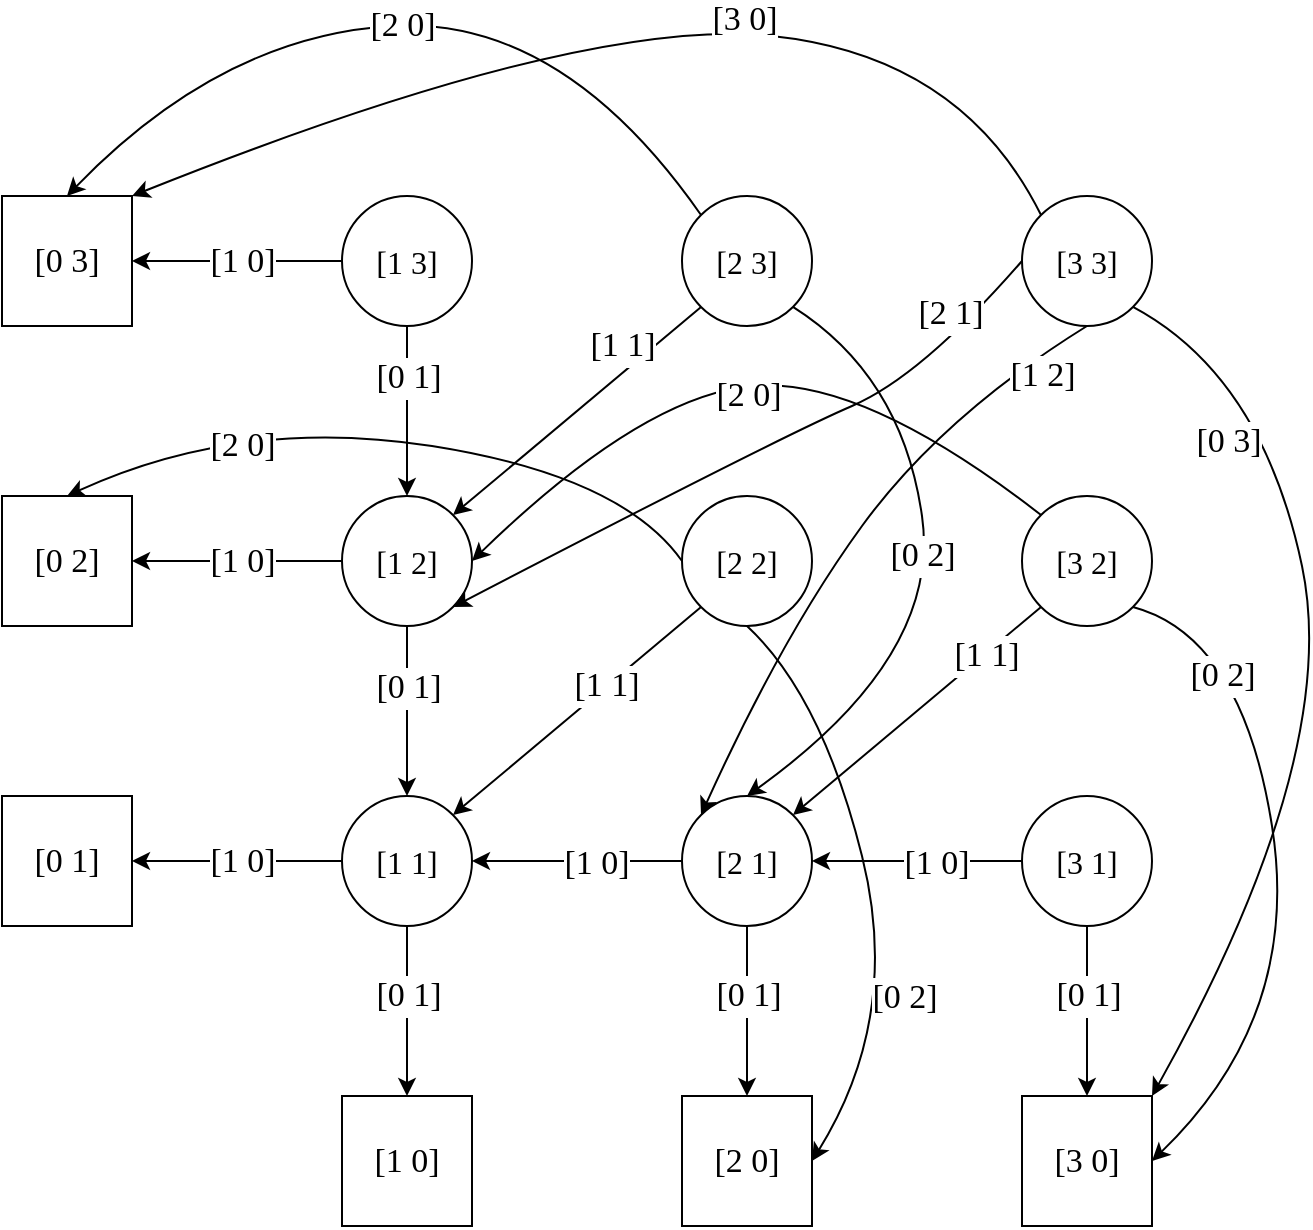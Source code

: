 <mxfile version="14.9.0"><diagram id="LHmz-3jESWEuP7y_V9xO" name="Page-1"><mxGraphModel dx="1422" dy="692" grid="1" gridSize="10" guides="1" tooltips="1" connect="1" arrows="1" fold="1" page="1" pageScale="1" pageWidth="850" pageHeight="1100" math="0" shadow="0"><root><mxCell id="0"/><mxCell id="1" parent="0"/><mxCell id="qUGKz06C6sTsFULP4qC0-1" value="&lt;p style=&quot;font-size: 16px&quot;&gt;&lt;font face=&quot;Lucida Console&quot;&gt;[3 3]&lt;/font&gt;&lt;/p&gt;" style="ellipse;whiteSpace=wrap;html=1;aspect=fixed;" vertex="1" parent="1"><mxGeometry x="660" y="190" width="65" height="65" as="geometry"/></mxCell><mxCell id="qUGKz06C6sTsFULP4qC0-2" value="&lt;p style=&quot;font-size: 16px&quot;&gt;&lt;font face=&quot;Lucida Console&quot;&gt;[2 3]&lt;/font&gt;&lt;/p&gt;" style="ellipse;whiteSpace=wrap;html=1;aspect=fixed;" vertex="1" parent="1"><mxGeometry x="490" y="190" width="65" height="65" as="geometry"/></mxCell><mxCell id="qUGKz06C6sTsFULP4qC0-3" value="&lt;p style=&quot;font-size: 16px&quot;&gt;&lt;font face=&quot;Lucida Console&quot;&gt;[1 3]&lt;/font&gt;&lt;/p&gt;" style="ellipse;whiteSpace=wrap;html=1;aspect=fixed;" vertex="1" parent="1"><mxGeometry x="320" y="190" width="65" height="65" as="geometry"/></mxCell><mxCell id="qUGKz06C6sTsFULP4qC0-5" value="&lt;p style=&quot;font-size: 16px&quot;&gt;&lt;font face=&quot;Lucida Console&quot;&gt;[3 2]&lt;/font&gt;&lt;/p&gt;" style="ellipse;whiteSpace=wrap;html=1;aspect=fixed;" vertex="1" parent="1"><mxGeometry x="660" y="340" width="65" height="65" as="geometry"/></mxCell><mxCell id="qUGKz06C6sTsFULP4qC0-6" value="&lt;p style=&quot;font-size: 16px&quot;&gt;&lt;font face=&quot;Lucida Console&quot;&gt;[3 1]&lt;/font&gt;&lt;/p&gt;" style="ellipse;whiteSpace=wrap;html=1;aspect=fixed;" vertex="1" parent="1"><mxGeometry x="660" y="490" width="65" height="65" as="geometry"/></mxCell><mxCell id="qUGKz06C6sTsFULP4qC0-7" value="&lt;p style=&quot;font-size: 16px&quot;&gt;&lt;font face=&quot;Lucida Console&quot;&gt;[2 2]&lt;/font&gt;&lt;/p&gt;" style="ellipse;whiteSpace=wrap;html=1;aspect=fixed;" vertex="1" parent="1"><mxGeometry x="490" y="340" width="65" height="65" as="geometry"/></mxCell><mxCell id="qUGKz06C6sTsFULP4qC0-8" value="&lt;font face=&quot;Lucida Console&quot; style=&quot;font-size: 17px;&quot;&gt;[0 3]&lt;/font&gt;" style="whiteSpace=wrap;html=1;aspect=fixed;fontSize=17;" vertex="1" parent="1"><mxGeometry x="150" y="190" width="65" height="65" as="geometry"/></mxCell><mxCell id="qUGKz06C6sTsFULP4qC0-9" value="&lt;font face=&quot;Lucida Console&quot; style=&quot;font-size: 17px&quot;&gt;[3 0]&lt;/font&gt;" style="whiteSpace=wrap;html=1;aspect=fixed;fontSize=17;" vertex="1" parent="1"><mxGeometry x="660" y="640" width="65" height="65" as="geometry"/></mxCell><mxCell id="qUGKz06C6sTsFULP4qC0-10" value="&lt;font face=&quot;Lucida Console&quot; style=&quot;font-size: 17px&quot;&gt;[2 0]&lt;/font&gt;" style="whiteSpace=wrap;html=1;aspect=fixed;fontSize=17;" vertex="1" parent="1"><mxGeometry x="490" y="640" width="65" height="65" as="geometry"/></mxCell><mxCell id="qUGKz06C6sTsFULP4qC0-11" value="&lt;font face=&quot;Lucida Console&quot; style=&quot;font-size: 17px&quot;&gt;[1 0]&lt;/font&gt;" style="whiteSpace=wrap;html=1;aspect=fixed;fontSize=17;" vertex="1" parent="1"><mxGeometry x="320" y="640" width="65" height="65" as="geometry"/></mxCell><mxCell id="qUGKz06C6sTsFULP4qC0-12" value="&lt;font face=&quot;Lucida Console&quot; style=&quot;font-size: 17px&quot;&gt;[0 2]&lt;/font&gt;" style="whiteSpace=wrap;html=1;aspect=fixed;fontSize=17;" vertex="1" parent="1"><mxGeometry x="150" y="340" width="65" height="65" as="geometry"/></mxCell><mxCell id="qUGKz06C6sTsFULP4qC0-13" value="&lt;font face=&quot;Lucida Console&quot; style=&quot;font-size: 17px&quot;&gt;[0 1]&lt;/font&gt;" style="whiteSpace=wrap;html=1;aspect=fixed;fontSize=17;" vertex="1" parent="1"><mxGeometry x="150" y="490" width="65" height="65" as="geometry"/></mxCell><mxCell id="qUGKz06C6sTsFULP4qC0-14" value="&lt;p style=&quot;font-size: 16px&quot;&gt;&lt;font face=&quot;Lucida Console&quot;&gt;[1 2]&lt;/font&gt;&lt;/p&gt;" style="ellipse;whiteSpace=wrap;html=1;aspect=fixed;" vertex="1" parent="1"><mxGeometry x="320" y="340" width="65" height="65" as="geometry"/></mxCell><mxCell id="qUGKz06C6sTsFULP4qC0-15" value="&lt;p style=&quot;font-size: 16px&quot;&gt;&lt;font face=&quot;Lucida Console&quot;&gt;[2 1]&lt;/font&gt;&lt;/p&gt;" style="ellipse;whiteSpace=wrap;html=1;aspect=fixed;" vertex="1" parent="1"><mxGeometry x="490" y="490" width="65" height="65" as="geometry"/></mxCell><mxCell id="qUGKz06C6sTsFULP4qC0-16" value="&lt;p style=&quot;font-size: 16px&quot;&gt;&lt;font face=&quot;Lucida Console&quot;&gt;[1 1]&lt;/font&gt;&lt;/p&gt;" style="ellipse;whiteSpace=wrap;html=1;aspect=fixed;" vertex="1" parent="1"><mxGeometry x="320" y="490" width="65" height="65" as="geometry"/></mxCell><mxCell id="qUGKz06C6sTsFULP4qC0-19" value="" style="endArrow=classic;html=1;fontSize=17;exitX=0;exitY=1;exitDx=0;exitDy=0;entryX=1;entryY=0;entryDx=0;entryDy=0;" edge="1" parent="1" source="qUGKz06C6sTsFULP4qC0-7" target="qUGKz06C6sTsFULP4qC0-16"><mxGeometry width="50" height="50" relative="1" as="geometry"><mxPoint x="489.999" y="400.001" as="sourcePoint"/><mxPoint x="365.961" y="504.039" as="targetPoint"/></mxGeometry></mxCell><mxCell id="qUGKz06C6sTsFULP4qC0-48" value="&lt;font face=&quot;Lucida Console&quot;&gt;[1 1]&lt;/font&gt;" style="edgeLabel;html=1;align=center;verticalAlign=middle;resizable=0;points=[];fontSize=17;" vertex="1" connectable="0" parent="qUGKz06C6sTsFULP4qC0-19"><mxGeometry x="-0.254" relative="1" as="geometry"><mxPoint x="-1" as="offset"/></mxGeometry></mxCell><mxCell id="qUGKz06C6sTsFULP4qC0-20" value="" style="endArrow=classic;html=1;fontSize=17;exitX=0.5;exitY=1;exitDx=0;exitDy=0;entryX=0.5;entryY=0;entryDx=0;entryDy=0;" edge="1" parent="1" source="qUGKz06C6sTsFULP4qC0-16" target="qUGKz06C6sTsFULP4qC0-11"><mxGeometry width="50" height="50" relative="1" as="geometry"><mxPoint x="689.519" y="265.481" as="sourcePoint"/><mxPoint x="565.481" y="369.519" as="targetPoint"/></mxGeometry></mxCell><mxCell id="qUGKz06C6sTsFULP4qC0-43" value="&lt;font face=&quot;Lucida Console&quot;&gt;[0 1]&lt;/font&gt;" style="edgeLabel;html=1;align=center;verticalAlign=middle;resizable=0;points=[];fontSize=17;" vertex="1" connectable="0" parent="qUGKz06C6sTsFULP4qC0-20"><mxGeometry x="-0.412" y="-1" relative="1" as="geometry"><mxPoint x="1" y="10" as="offset"/></mxGeometry></mxCell><mxCell id="qUGKz06C6sTsFULP4qC0-21" value="" style="endArrow=classic;html=1;fontSize=17;exitX=0;exitY=0.5;exitDx=0;exitDy=0;entryX=1;entryY=0.5;entryDx=0;entryDy=0;" edge="1" parent="1" source="qUGKz06C6sTsFULP4qC0-16" target="qUGKz06C6sTsFULP4qC0-13"><mxGeometry width="50" height="50" relative="1" as="geometry"><mxPoint x="384.999" y="405.001" as="sourcePoint"/><mxPoint x="250" y="520" as="targetPoint"/></mxGeometry></mxCell><mxCell id="qUGKz06C6sTsFULP4qC0-44" value="&lt;font face=&quot;Lucida Console&quot;&gt;[1 0]&lt;/font&gt;" style="edgeLabel;html=1;align=center;verticalAlign=middle;resizable=0;points=[];fontSize=17;" vertex="1" connectable="0" parent="qUGKz06C6sTsFULP4qC0-21"><mxGeometry x="-0.238" y="3" relative="1" as="geometry"><mxPoint x="-10" y="-3" as="offset"/></mxGeometry></mxCell><mxCell id="qUGKz06C6sTsFULP4qC0-22" value="" style="endArrow=classic;html=1;fontSize=17;exitX=0.5;exitY=1;exitDx=0;exitDy=0;entryX=0.5;entryY=0;entryDx=0;entryDy=0;" edge="1" parent="1" source="qUGKz06C6sTsFULP4qC0-15" target="qUGKz06C6sTsFULP4qC0-10"><mxGeometry width="50" height="50" relative="1" as="geometry"><mxPoint x="709.519" y="285.481" as="sourcePoint"/><mxPoint x="585.481" y="389.519" as="targetPoint"/></mxGeometry></mxCell><mxCell id="qUGKz06C6sTsFULP4qC0-42" value="&lt;font face=&quot;Lucida Console&quot;&gt;[0 1]&lt;/font&gt;" style="edgeLabel;html=1;align=center;verticalAlign=middle;resizable=0;points=[];fontSize=17;" vertex="1" connectable="0" parent="qUGKz06C6sTsFULP4qC0-22"><mxGeometry x="-0.412" y="1" relative="1" as="geometry"><mxPoint x="-1" y="10" as="offset"/></mxGeometry></mxCell><mxCell id="qUGKz06C6sTsFULP4qC0-23" value="" style="endArrow=classic;html=1;fontSize=17;exitX=0.5;exitY=1;exitDx=0;exitDy=0;entryX=0.5;entryY=0;entryDx=0;entryDy=0;" edge="1" parent="1" source="qUGKz06C6sTsFULP4qC0-6" target="qUGKz06C6sTsFULP4qC0-9"><mxGeometry width="50" height="50" relative="1" as="geometry"><mxPoint x="719.519" y="295.481" as="sourcePoint"/><mxPoint x="595.481" y="399.519" as="targetPoint"/></mxGeometry></mxCell><mxCell id="qUGKz06C6sTsFULP4qC0-41" value="&lt;font face=&quot;Lucida Console&quot;&gt;[0 1]&lt;/font&gt;" style="edgeLabel;html=1;align=center;verticalAlign=middle;resizable=0;points=[];fontSize=17;" vertex="1" connectable="0" parent="qUGKz06C6sTsFULP4qC0-23"><mxGeometry x="-0.341" y="1" relative="1" as="geometry"><mxPoint x="-1" y="7" as="offset"/></mxGeometry></mxCell><mxCell id="qUGKz06C6sTsFULP4qC0-24" value="" style="endArrow=classic;html=1;fontSize=17;exitX=0;exitY=0.5;exitDx=0;exitDy=0;entryX=1;entryY=0.5;entryDx=0;entryDy=0;" edge="1" parent="1" source="qUGKz06C6sTsFULP4qC0-14" target="qUGKz06C6sTsFULP4qC0-12"><mxGeometry width="50" height="50" relative="1" as="geometry"><mxPoint x="729.519" y="305.481" as="sourcePoint"/><mxPoint x="605.481" y="409.519" as="targetPoint"/></mxGeometry></mxCell><mxCell id="qUGKz06C6sTsFULP4qC0-45" value="&lt;font face=&quot;Lucida Console&quot;&gt;[1 0]&lt;/font&gt;" style="edgeLabel;html=1;align=center;verticalAlign=middle;resizable=0;points=[];fontSize=17;" vertex="1" connectable="0" parent="qUGKz06C6sTsFULP4qC0-24"><mxGeometry x="-0.257" y="-1" relative="1" as="geometry"><mxPoint x="-11" y="1" as="offset"/></mxGeometry></mxCell><mxCell id="qUGKz06C6sTsFULP4qC0-26" value="" style="endArrow=classic;html=1;fontSize=17;exitX=0;exitY=0.5;exitDx=0;exitDy=0;entryX=1;entryY=0.5;entryDx=0;entryDy=0;" edge="1" parent="1" source="qUGKz06C6sTsFULP4qC0-3" target="qUGKz06C6sTsFULP4qC0-8"><mxGeometry width="50" height="50" relative="1" as="geometry"><mxPoint x="320" y="290" as="sourcePoint"/><mxPoint x="215" y="290" as="targetPoint"/></mxGeometry></mxCell><mxCell id="qUGKz06C6sTsFULP4qC0-46" value="&lt;font face=&quot;Lucida Console&quot;&gt;[1 0]&lt;/font&gt;" style="edgeLabel;html=1;align=center;verticalAlign=middle;resizable=0;points=[];fontSize=17;" vertex="1" connectable="0" parent="qUGKz06C6sTsFULP4qC0-26"><mxGeometry x="-0.448" relative="1" as="geometry"><mxPoint x="-21" as="offset"/></mxGeometry></mxCell><mxCell id="qUGKz06C6sTsFULP4qC0-27" value="" style="endArrow=classic;html=1;fontSize=17;exitX=0.5;exitY=1;exitDx=0;exitDy=0;entryX=0.5;entryY=0;entryDx=0;entryDy=0;" edge="1" parent="1" source="qUGKz06C6sTsFULP4qC0-14" target="qUGKz06C6sTsFULP4qC0-16"><mxGeometry width="50" height="50" relative="1" as="geometry"><mxPoint x="340" y="392.5" as="sourcePoint"/><mxPoint x="235" y="392.5" as="targetPoint"/></mxGeometry></mxCell><mxCell id="qUGKz06C6sTsFULP4qC0-52" value="&lt;font face=&quot;Lucida Console&quot;&gt;[0 1]&lt;/font&gt;" style="edgeLabel;html=1;align=center;verticalAlign=middle;resizable=0;points=[];fontSize=17;" vertex="1" connectable="0" parent="qUGKz06C6sTsFULP4qC0-27"><mxGeometry x="-0.271" relative="1" as="geometry"><mxPoint as="offset"/></mxGeometry></mxCell><mxCell id="qUGKz06C6sTsFULP4qC0-28" value="" style="endArrow=classic;html=1;fontSize=17;exitX=0.5;exitY=1;exitDx=0;exitDy=0;entryX=0.5;entryY=0;entryDx=0;entryDy=0;" edge="1" parent="1" source="qUGKz06C6sTsFULP4qC0-3" target="qUGKz06C6sTsFULP4qC0-14"><mxGeometry width="50" height="50" relative="1" as="geometry"><mxPoint x="350" y="402.5" as="sourcePoint"/><mxPoint x="245" y="402.5" as="targetPoint"/></mxGeometry></mxCell><mxCell id="qUGKz06C6sTsFULP4qC0-51" value="&lt;font face=&quot;Lucida Console&quot;&gt;[0 1]&lt;/font&gt;" style="edgeLabel;html=1;align=center;verticalAlign=middle;resizable=0;points=[];fontSize=17;" vertex="1" connectable="0" parent="qUGKz06C6sTsFULP4qC0-28"><mxGeometry x="-0.388" relative="1" as="geometry"><mxPoint as="offset"/></mxGeometry></mxCell><mxCell id="qUGKz06C6sTsFULP4qC0-29" value="" style="endArrow=classic;html=1;fontSize=17;exitX=0;exitY=0.5;exitDx=0;exitDy=0;entryX=1;entryY=0.5;entryDx=0;entryDy=0;" edge="1" parent="1" source="qUGKz06C6sTsFULP4qC0-6" target="qUGKz06C6sTsFULP4qC0-15"><mxGeometry width="50" height="50" relative="1" as="geometry"><mxPoint x="360" y="412.5" as="sourcePoint"/><mxPoint x="550" y="440" as="targetPoint"/></mxGeometry></mxCell><mxCell id="qUGKz06C6sTsFULP4qC0-49" value="&lt;font face=&quot;Lucida Console&quot;&gt;[1 0]&lt;/font&gt;" style="edgeLabel;html=1;align=center;verticalAlign=middle;resizable=0;points=[];fontSize=17;" vertex="1" connectable="0" parent="qUGKz06C6sTsFULP4qC0-29"><mxGeometry x="-0.181" y="1" relative="1" as="geometry"><mxPoint as="offset"/></mxGeometry></mxCell><mxCell id="qUGKz06C6sTsFULP4qC0-30" value="" style="endArrow=classic;html=1;fontSize=17;exitX=0;exitY=0.5;exitDx=0;exitDy=0;entryX=1;entryY=0.5;entryDx=0;entryDy=0;" edge="1" parent="1" source="qUGKz06C6sTsFULP4qC0-15" target="qUGKz06C6sTsFULP4qC0-16"><mxGeometry width="50" height="50" relative="1" as="geometry"><mxPoint x="370" y="422.5" as="sourcePoint"/><mxPoint x="265" y="422.5" as="targetPoint"/></mxGeometry></mxCell><mxCell id="qUGKz06C6sTsFULP4qC0-50" value="&lt;font face=&quot;Lucida Console&quot;&gt;[1 0]&lt;/font&gt;" style="edgeLabel;html=1;align=center;verticalAlign=middle;resizable=0;points=[];fontSize=17;" vertex="1" connectable="0" parent="qUGKz06C6sTsFULP4qC0-30"><mxGeometry x="-0.181" y="1" relative="1" as="geometry"><mxPoint as="offset"/></mxGeometry></mxCell><mxCell id="qUGKz06C6sTsFULP4qC0-31" value="" style="endArrow=classic;html=1;fontSize=17;exitX=0;exitY=1;exitDx=0;exitDy=0;entryX=1;entryY=0;entryDx=0;entryDy=0;" edge="1" parent="1" source="qUGKz06C6sTsFULP4qC0-2" target="qUGKz06C6sTsFULP4qC0-14"><mxGeometry width="50" height="50" relative="1" as="geometry"><mxPoint x="380" y="432.5" as="sourcePoint"/><mxPoint x="275" y="432.5" as="targetPoint"/></mxGeometry></mxCell><mxCell id="qUGKz06C6sTsFULP4qC0-54" value="&lt;font face=&quot;Lucida Console&quot;&gt;[1 1]&lt;/font&gt;" style="edgeLabel;html=1;align=center;verticalAlign=middle;resizable=0;points=[];fontSize=17;" vertex="1" connectable="0" parent="qUGKz06C6sTsFULP4qC0-31"><mxGeometry x="-0.632" relative="1" as="geometry"><mxPoint x="-17" as="offset"/></mxGeometry></mxCell><mxCell id="qUGKz06C6sTsFULP4qC0-32" value="" style="endArrow=classic;html=1;fontSize=17;exitX=0;exitY=1;exitDx=0;exitDy=0;entryX=1;entryY=0;entryDx=0;entryDy=0;" edge="1" parent="1" source="qUGKz06C6sTsFULP4qC0-5" target="qUGKz06C6sTsFULP4qC0-15"><mxGeometry width="50" height="50" relative="1" as="geometry"><mxPoint x="390" y="442.5" as="sourcePoint"/><mxPoint x="285" y="442.5" as="targetPoint"/></mxGeometry></mxCell><mxCell id="qUGKz06C6sTsFULP4qC0-53" value="&lt;font face=&quot;Lucida Console&quot;&gt;[1 1]&lt;/font&gt;" style="edgeLabel;html=1;align=center;verticalAlign=middle;resizable=0;points=[];fontSize=17;" vertex="1" connectable="0" parent="qUGKz06C6sTsFULP4qC0-32"><mxGeometry x="-0.545" y="1" relative="1" as="geometry"><mxPoint as="offset"/></mxGeometry></mxCell><mxCell id="qUGKz06C6sTsFULP4qC0-33" value="" style="curved=1;endArrow=classic;html=1;fontSize=17;exitX=0;exitY=0;exitDx=0;exitDy=0;entryX=1;entryY=0;entryDx=0;entryDy=0;" edge="1" parent="1" source="qUGKz06C6sTsFULP4qC0-1" target="qUGKz06C6sTsFULP4qC0-8"><mxGeometry width="50" height="50" relative="1" as="geometry"><mxPoint x="500" y="130" as="sourcePoint"/><mxPoint x="550" y="80" as="targetPoint"/><Array as="points"><mxPoint x="630" y="120"/><mxPoint x="440" y="100"/></Array></mxGeometry></mxCell><mxCell id="qUGKz06C6sTsFULP4qC0-39" value="&lt;font face=&quot;Lucida Console&quot;&gt;[3 0]&lt;/font&gt;" style="edgeLabel;html=1;align=center;verticalAlign=middle;resizable=0;points=[];fontSize=17;" vertex="1" connectable="0" parent="qUGKz06C6sTsFULP4qC0-33"><mxGeometry x="-0.036" y="-1" relative="1" as="geometry"><mxPoint x="52" as="offset"/></mxGeometry></mxCell><mxCell id="qUGKz06C6sTsFULP4qC0-34" value="" style="curved=1;endArrow=classic;html=1;fontSize=17;exitX=1;exitY=1;exitDx=0;exitDy=0;entryX=1;entryY=0;entryDx=0;entryDy=0;" edge="1" parent="1" source="qUGKz06C6sTsFULP4qC0-1" target="qUGKz06C6sTsFULP4qC0-9"><mxGeometry width="50" height="50" relative="1" as="geometry"><mxPoint x="679.519" y="209.519" as="sourcePoint"/><mxPoint x="362.5" y="200" as="targetPoint"/><Array as="points"><mxPoint x="780" y="280"/><mxPoint x="820" y="470"/></Array></mxGeometry></mxCell><mxCell id="qUGKz06C6sTsFULP4qC0-40" value="&lt;font face=&quot;Lucida Console&quot;&gt;[0 3]&lt;/font&gt;" style="edgeLabel;html=1;align=center;verticalAlign=middle;resizable=0;points=[];fontSize=17;" vertex="1" connectable="0" parent="qUGKz06C6sTsFULP4qC0-34"><mxGeometry x="-0.365" y="-15" relative="1" as="geometry"><mxPoint x="-18" y="-42" as="offset"/></mxGeometry></mxCell><mxCell id="qUGKz06C6sTsFULP4qC0-35" value="&lt;font face=&quot;Lucida Console&quot;&gt;[2 0]&lt;/font&gt;" style="curved=1;endArrow=classic;html=1;fontSize=17;exitX=0;exitY=0;exitDx=0;exitDy=0;entryX=0.5;entryY=0;entryDx=0;entryDy=0;" edge="1" parent="1" source="qUGKz06C6sTsFULP4qC0-2" target="qUGKz06C6sTsFULP4qC0-8"><mxGeometry width="50" height="50" relative="1" as="geometry"><mxPoint x="280" y="120" as="sourcePoint"/><mxPoint x="330" y="70" as="targetPoint"/><Array as="points"><mxPoint x="430" y="100"/><mxPoint x="260" y="110"/></Array></mxGeometry></mxCell><mxCell id="qUGKz06C6sTsFULP4qC0-36" value="" style="curved=1;endArrow=classic;html=1;fontSize=17;exitX=1;exitY=1;exitDx=0;exitDy=0;entryX=1;entryY=0.5;entryDx=0;entryDy=0;" edge="1" parent="1" source="qUGKz06C6sTsFULP4qC0-5" target="qUGKz06C6sTsFULP4qC0-9"><mxGeometry width="50" height="50" relative="1" as="geometry"><mxPoint x="470" y="80" as="sourcePoint"/><mxPoint x="520" y="30" as="targetPoint"/><Array as="points"><mxPoint x="770" y="410"/><mxPoint x="800" y="600"/></Array></mxGeometry></mxCell><mxCell id="qUGKz06C6sTsFULP4qC0-55" value="&lt;font face=&quot;Lucida Console&quot;&gt;[0 2]&lt;/font&gt;" style="edgeLabel;html=1;align=center;verticalAlign=middle;resizable=0;points=[];fontSize=17;" vertex="1" connectable="0" parent="qUGKz06C6sTsFULP4qC0-36"><mxGeometry x="-0.504" y="-8" relative="1" as="geometry"><mxPoint x="-7" y="-12" as="offset"/></mxGeometry></mxCell><mxCell id="qUGKz06C6sTsFULP4qC0-37" value="" style="curved=1;endArrow=classic;html=1;fontSize=17;exitX=1;exitY=1;exitDx=0;exitDy=0;entryX=0.5;entryY=0;entryDx=0;entryDy=0;" edge="1" parent="1" source="qUGKz06C6sTsFULP4qC0-2" target="qUGKz06C6sTsFULP4qC0-15"><mxGeometry width="50" height="50" relative="1" as="geometry"><mxPoint x="140" y="120" as="sourcePoint"/><mxPoint x="190" y="70" as="targetPoint"/><Array as="points"><mxPoint x="600" y="280"/><mxPoint x="620" y="420"/></Array></mxGeometry></mxCell><mxCell id="qUGKz06C6sTsFULP4qC0-56" value="&lt;font face=&quot;Lucida Console&quot;&gt;[0 2]&lt;/font&gt;" style="edgeLabel;html=1;align=center;verticalAlign=middle;resizable=0;points=[];fontSize=17;" vertex="1" connectable="0" parent="qUGKz06C6sTsFULP4qC0-37"><mxGeometry x="-0.31" y="-4" relative="1" as="geometry"><mxPoint x="7" y="42" as="offset"/></mxGeometry></mxCell><mxCell id="qUGKz06C6sTsFULP4qC0-38" value="" style="curved=1;endArrow=classic;html=1;fontSize=17;exitX=0;exitY=0;exitDx=0;exitDy=0;entryX=1;entryY=0.5;entryDx=0;entryDy=0;" edge="1" parent="1" source="qUGKz06C6sTsFULP4qC0-5" target="qUGKz06C6sTsFULP4qC0-14"><mxGeometry width="50" height="50" relative="1" as="geometry"><mxPoint x="120" y="110" as="sourcePoint"/><mxPoint x="170" y="60" as="targetPoint"/><Array as="points"><mxPoint x="580" y="280"/><mxPoint x="470" y="290"/></Array></mxGeometry></mxCell><mxCell id="qUGKz06C6sTsFULP4qC0-57" value="&lt;font face=&quot;Lucida Console&quot;&gt;[2 0]&lt;/font&gt;" style="edgeLabel;html=1;align=center;verticalAlign=middle;resizable=0;points=[];fontSize=17;" vertex="1" connectable="0" parent="qUGKz06C6sTsFULP4qC0-38"><mxGeometry x="-0.143" y="1" relative="1" as="geometry"><mxPoint x="-24" y="6" as="offset"/></mxGeometry></mxCell><mxCell id="qUGKz06C6sTsFULP4qC0-58" value="" style="curved=1;endArrow=classic;html=1;fontSize=17;exitX=0.5;exitY=1;exitDx=0;exitDy=0;entryX=1;entryY=0.5;entryDx=0;entryDy=0;" edge="1" parent="1" source="qUGKz06C6sTsFULP4qC0-7" target="qUGKz06C6sTsFULP4qC0-10"><mxGeometry width="50" height="50" relative="1" as="geometry"><mxPoint x="-20" y="440" as="sourcePoint"/><mxPoint x="30" y="390" as="targetPoint"/><Array as="points"><mxPoint x="560" y="440"/><mxPoint x="600" y="600"/></Array></mxGeometry></mxCell><mxCell id="qUGKz06C6sTsFULP4qC0-60" value="&lt;font face=&quot;Lucida Console&quot;&gt;[0 2]&lt;/font&gt;" style="edgeLabel;html=1;align=center;verticalAlign=middle;resizable=0;points=[];fontSize=17;" vertex="1" connectable="0" parent="qUGKz06C6sTsFULP4qC0-58"><mxGeometry x="0.352" y="-12" relative="1" as="geometry"><mxPoint x="15" as="offset"/></mxGeometry></mxCell><mxCell id="qUGKz06C6sTsFULP4qC0-59" value="" style="curved=1;endArrow=classic;html=1;fontSize=17;exitX=0;exitY=0.5;exitDx=0;exitDy=0;entryX=0.5;entryY=0;entryDx=0;entryDy=0;" edge="1" parent="1" source="qUGKz06C6sTsFULP4qC0-7" target="qUGKz06C6sTsFULP4qC0-12"><mxGeometry width="50" height="50" relative="1" as="geometry"><mxPoint x="70" y="370" as="sourcePoint"/><mxPoint x="120" y="320" as="targetPoint"/><Array as="points"><mxPoint x="460" y="330"/><mxPoint x="270" y="300"/></Array></mxGeometry></mxCell><mxCell id="qUGKz06C6sTsFULP4qC0-61" value="&lt;font face=&quot;Lucida Console&quot;&gt;[2 0]&lt;/font&gt;" style="edgeLabel;html=1;align=center;verticalAlign=middle;resizable=0;points=[];fontSize=17;" vertex="1" connectable="0" parent="qUGKz06C6sTsFULP4qC0-59"><mxGeometry x="0.477" y="13" relative="1" as="geometry"><mxPoint x="1" as="offset"/></mxGeometry></mxCell><mxCell id="qUGKz06C6sTsFULP4qC0-65" value="" style="curved=1;endArrow=classic;html=1;fontSize=17;exitX=0;exitY=0.5;exitDx=0;exitDy=0;entryX=1;entryY=1;entryDx=0;entryDy=0;" edge="1" parent="1" source="qUGKz06C6sTsFULP4qC0-1" target="qUGKz06C6sTsFULP4qC0-14"><mxGeometry width="50" height="50" relative="1" as="geometry"><mxPoint x="170" y="130" as="sourcePoint"/><mxPoint x="120" y="130" as="targetPoint"/><Array as="points"><mxPoint x="610" y="280"/><mxPoint x="540" y="310"/></Array></mxGeometry></mxCell><mxCell id="qUGKz06C6sTsFULP4qC0-67" value="&lt;font face=&quot;Lucida Console&quot;&gt;[2 1]&lt;/font&gt;" style="edgeLabel;html=1;align=center;verticalAlign=middle;resizable=0;points=[];fontSize=17;" vertex="1" connectable="0" parent="qUGKz06C6sTsFULP4qC0-65"><mxGeometry x="-0.689" y="-3" relative="1" as="geometry"><mxPoint y="-11" as="offset"/></mxGeometry></mxCell><mxCell id="qUGKz06C6sTsFULP4qC0-66" value="" style="curved=1;endArrow=classic;html=1;fontSize=17;exitX=0.5;exitY=1;exitDx=0;exitDy=0;entryX=0;entryY=0;entryDx=0;entryDy=0;" edge="1" parent="1" source="qUGKz06C6sTsFULP4qC0-1" target="qUGKz06C6sTsFULP4qC0-15"><mxGeometry width="50" height="50" relative="1" as="geometry"><mxPoint x="110" y="120" as="sourcePoint"/><mxPoint x="160" y="70" as="targetPoint"/><Array as="points"><mxPoint x="620" y="300"/><mxPoint x="540" y="410"/></Array></mxGeometry></mxCell><mxCell id="qUGKz06C6sTsFULP4qC0-68" value="&lt;font face=&quot;Lucida Console&quot;&gt;[1 2]&lt;/font&gt;" style="edgeLabel;html=1;align=center;verticalAlign=middle;resizable=0;points=[];fontSize=17;" vertex="1" connectable="0" parent="qUGKz06C6sTsFULP4qC0-66"><mxGeometry x="-0.831" y="1" relative="1" as="geometry"><mxPoint y="10" as="offset"/></mxGeometry></mxCell></root></mxGraphModel></diagram></mxfile>